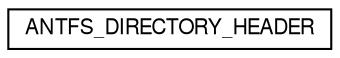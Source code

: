 digraph "Graphical Class Hierarchy"
{
  edge [fontname="FreeSans",fontsize="10",labelfontname="FreeSans",labelfontsize="10"];
  node [fontname="FreeSans",fontsize="10",shape=record];
  rankdir="LR";
  Node1 [label="ANTFS_DIRECTORY_HEADER",height=0.2,width=0.4,color="black", fillcolor="white", style="filled",URL="$struct_a_n_t_f_s___d_i_r_e_c_t_o_r_y___h_e_a_d_e_r.html",tooltip="Describes the ANT FS directory header. "];
}
